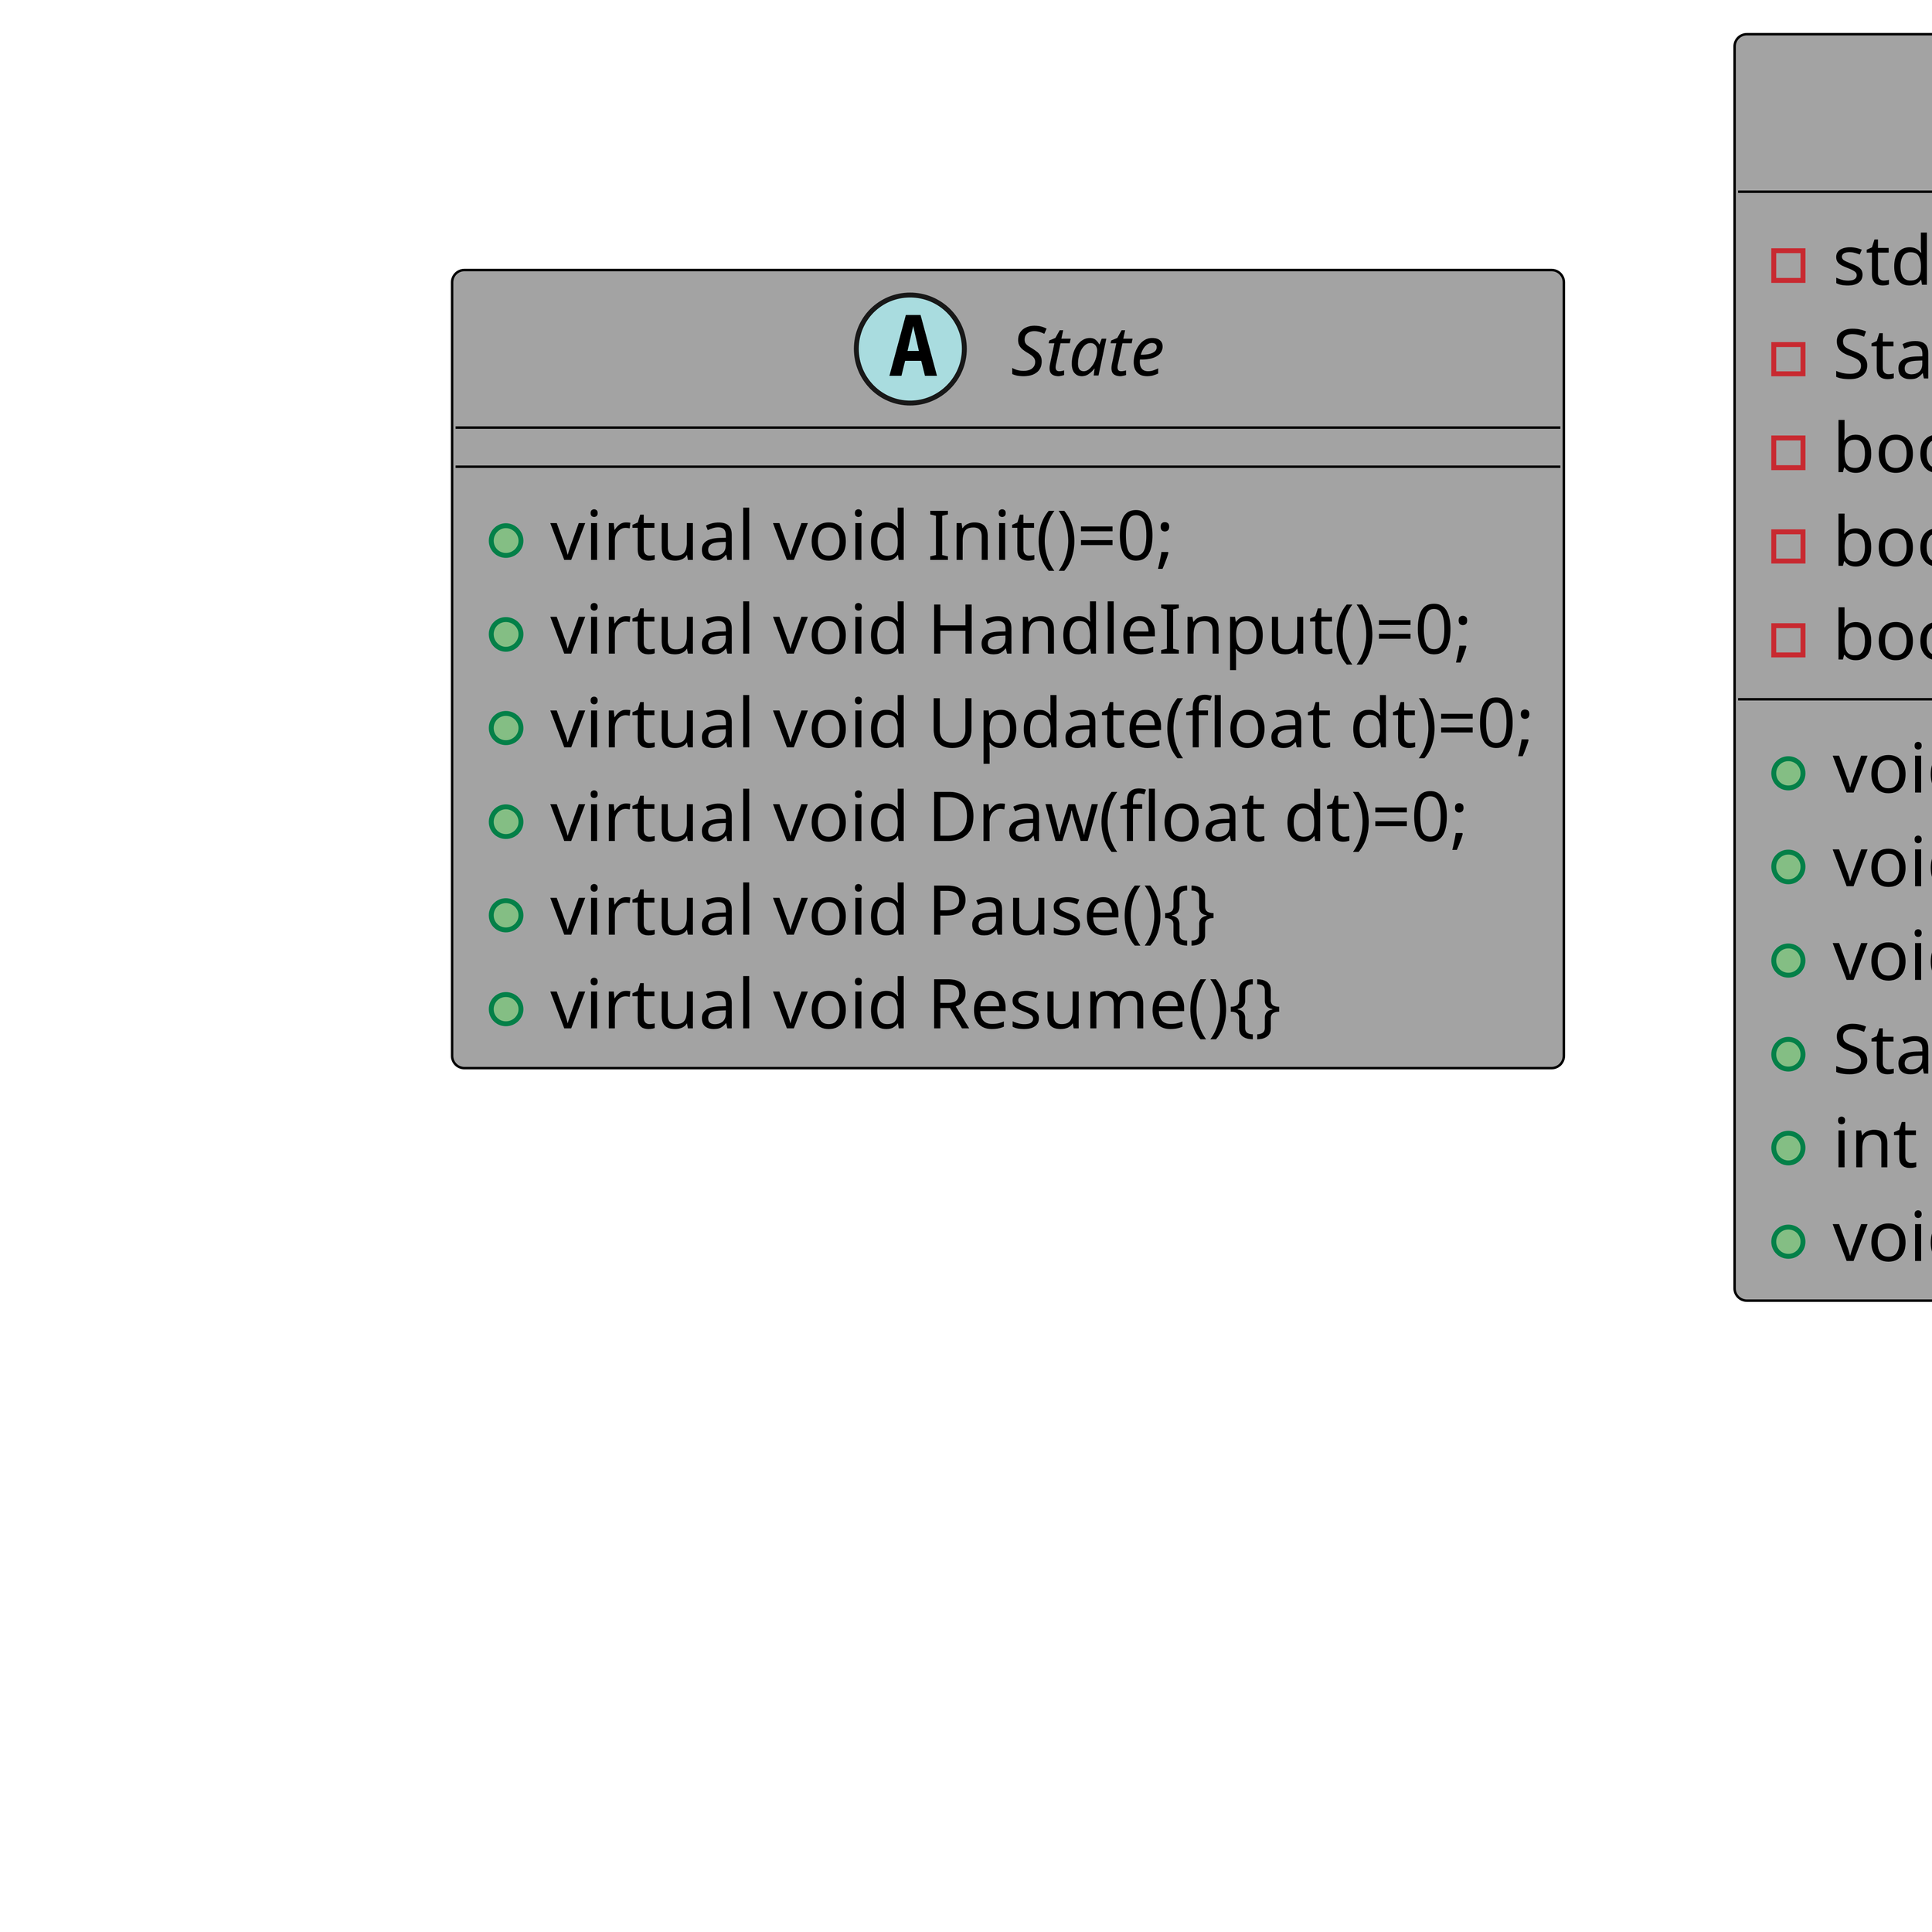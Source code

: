 @startuml
skinparam dpi 1000

skinparam class{
    BorderColor black
    BackgroundColor #a3a3a3
}
skinparam ArrowColor black


class Character{
    -GameDataRef _data;
    -sf::Sprite sprite;
    -sf::Vector2f position;
    -sf::Texture texture;
    -sf::Texture texture_flip;
    -sf::Texture run_right1;
    -sf::Texture run_right2;
    -sf::Texture run_left1;
    -sf::Texture run_left2;
    -bool flip = false;
    -sf::Clock animationClock;
    -int animationRun = 0;
    -bool air_texture = false;

    +sf::Vector2f velocity = {0,0};
    +float speed = 400.0f;
    +float jump_speed = 600.0f;
    +float slow_down = 0.0f, slow_down_ground = 40.0f, slow_down_air = 5.0f;
    +float speed_up = 0.0f, speed_up_ground = 40.0f, speed_up_air = 30.0f;
    +int max_jump =1, jump = 0;
    +bool jump_done = false, on_ground = false;


    -void flipTexture();

    +Character(GameDataRef data);
    +void update();
    +void setTexture(6 Textures);
    +void setPosition(const sf::Vector2f& position_);
    +void setPosition(const float& x, const float& y);
    +sf::Vector2f getPosition();
    +void draw(sf::RenderWindow& renderWindow);
    +void move(sf::Vector2f movement);
    +void move(const float& x, const float& y);
    +sf::Vector2f nextPosition(sf::Vector2f movement);
    +sf::Sprite nextSprite(sf::Vector2f movement);
    +sf::Sprite& getSprite();
    +bool objectCollisionAndFalling(const sf::Sprite &object, const float& dt);
    +void updateVelocity(const float& dt);
    +void respawn(sf::Vector2f spawn);
    +void characterKeyboardInput();
}

class TemplateLevel{
    +float gravity = 1500; //25.0f;
    +sf::Vector2f start = {100,-200};

    -GameDataRef _data;
    -sf::Sprite _background;
    -sf::View CameraPosition;
    -float cameraX, cameraY = 0;
    -Platform platforms = {_data};
    -sf::Sprite flag;
    -sf::Clock clockFinish;
    -bool finished = false;
    -Character character;
    -sf::Sprite pauseButton;
    -sf::Clock levelTime;
    -sf::Text levelTimeText;
    -float tijd = 0;
    -int levelNumber = 0;


    +TemplateLevel(GameDataRef data);
    +void Init() override;
    +void HandleInput() override;
    +void Update(float dt) override;
    +void Draw(float dt) override;
    +void Pause() override;
    +void Resume() override;
    +void restart();

    -void characterEdgeOfScreen(const Character& character_, const float& dt);
}

class GameData <<struct>>{
        +StateMachine machine;
        +sf::RenderWindow renderWindow;
        +AssetManager assets;
        +InputManager input;
        +SoundManager sound;
}

abstract class State{
    +virtual void Init()=0;
    +virtual void HandleInput()=0;
    +virtual void Update(float dt)=0;
    +virtual void Draw(float dt)=0;
    +virtual void Pause(){}
    +virtual void Resume(){}
}

class StateMachine{
    +void AddState(StateRef newState, bool IsReplacing = true);
    +void RemoveState();
    +void ProcessStateChanges();
    +StateRef& GetActiveState();
    +int state_size();
    +void clean_states();


    -std::stack<StateRef> _states;
    -StateRef _newState;
    -bool _isRemoving;
    -bool _isAdding;
    -bool _isReplacing;
}

class Game{
    -const float dt = 1.0f / FPS; //60 fps
    -const float dt60 = 1.0f / 60; //60 fps
    -sf::Clock _clock;


    +Game(unsigned int width, unsigned int height, std::string title);

    -GameDataRef _data = std::make_shared<GameData>();
    -void run();
}

class Platform{
    +Platform(GameDataRef data);
    +void addPlatform(sf::Texture& texture, const sf::Vector2f& position);
    +std::vector<sf::Sprite>& getPlatforms();
    +void draw();

    -GameDataRef _data;
    -std::vector<sf::Sprite> platformSprites;
}

class InputManager{
    +bool IsSpriteClicked(sf::Sprite object, sf::Mouse::Button button, sf::RenderWindow &renderWindow);
    +sf::Vector2i GetMousePosition(sf::RenderWindow& renderWindow);
}

class AssetManager{
    -std::map<std::string, sf::Texture> _textures;
    -std::map<std::string, sf::Font> _font;

    +void LoadTexture(std::string name, std::string fileName);
    +sf::Texture& GetTexture(std::string name);

    +void LoadFont(std::string name, std::string fileName);
    +sf::Font& GetFont(std::string name);
}

class FinishState{
    +FinishState(GameDataRef data, const float& tijd, const int& levelNumber);
    +void Init();
    +void HandleInput();
    +void Update(float dt) {}
    +void Draw(float dt);

    -GameDataRef _data;
    -float tijd;
    -sf::Text tijdText;
    -float _bestTime;
    -sf::Text bestTimeText;
    -sf::View InitView;
    -sf::Sprite _background;
    -sf::Sprite _play_next_level;
    -sf::Sprite _quit;
    -sf::Sprite _menu;
    -int lastLevel = 0;
}

class MainMenuState{
    +MainMenuState(GameDataRef data);
    +void Init();
    +void HandleInput();
    +void Update(float dt);
    +void Draw(float dt);


    -GameDataRef _data;
    -sf::Texture _backgroundTexture;
    -sf::Sprite _background;
    -sf::Sprite _title;
    -sf::Sprite _play_button;
    -sf::Sprite _quit_button;
    -sf::Sprite muteSprite;
    -bool mute = false;
    -bool mouse = false;
}

class PauseState{
    +PauseState(GameDataRef data);
    +void Init();
    +void HandleInput();
    +void Update(float dt) {}
    +void Draw(float dt);

    -GameDataRef _data;
    -sf::View InitView;
    -sf::Sprite _background;
    -sf::Sprite _paused;
    -sf::Sprite _resume;
    -sf::Sprite _quit;
    -sf::Sprite _menu;
}

class SoundManager{
    +sf::Sound _jumpSound;
    +sf::Sound _deathSound;
    +sf::Sound _coinSound;
    +sf::Sound _clickSound;
    +sf::Sound _winSound;
    +sf::Music BackGroundMusic;

    -sf::SoundBuffer _jumpSoundBuffer;
    -sf::SoundBuffer _deathSoundBuffer;
    -sf::SoundBuffer _coinSoundBuffer;
    -sf::SoundBuffer _clickSoundBuffer;
    -sf::SoundBuffer _winSoundBuffer;


    +SoundManager();
    +void setVolume();
    +void mute();

    -void CheckSoundLoading();
    -void SetSoundBuffers();
}

class SplashScreen{
    -GameDataRef _data;
    -sf::Clock _clock;
    -sf::Texture _backgroundTexture;
    -sf::Sprite _background;


    +SplashState(GameDataRef data);
    +void Init();
    +void HandleInput();
    +void Update(float dt);
    +void Draw(float dt);
}

GameData --> Game
GameData --> PauseState
GameData --> Character
GameData --> FinishState
GameData --> TemplateLevel
GameData --> MainMenuState
GameData --> Platform


@enduml